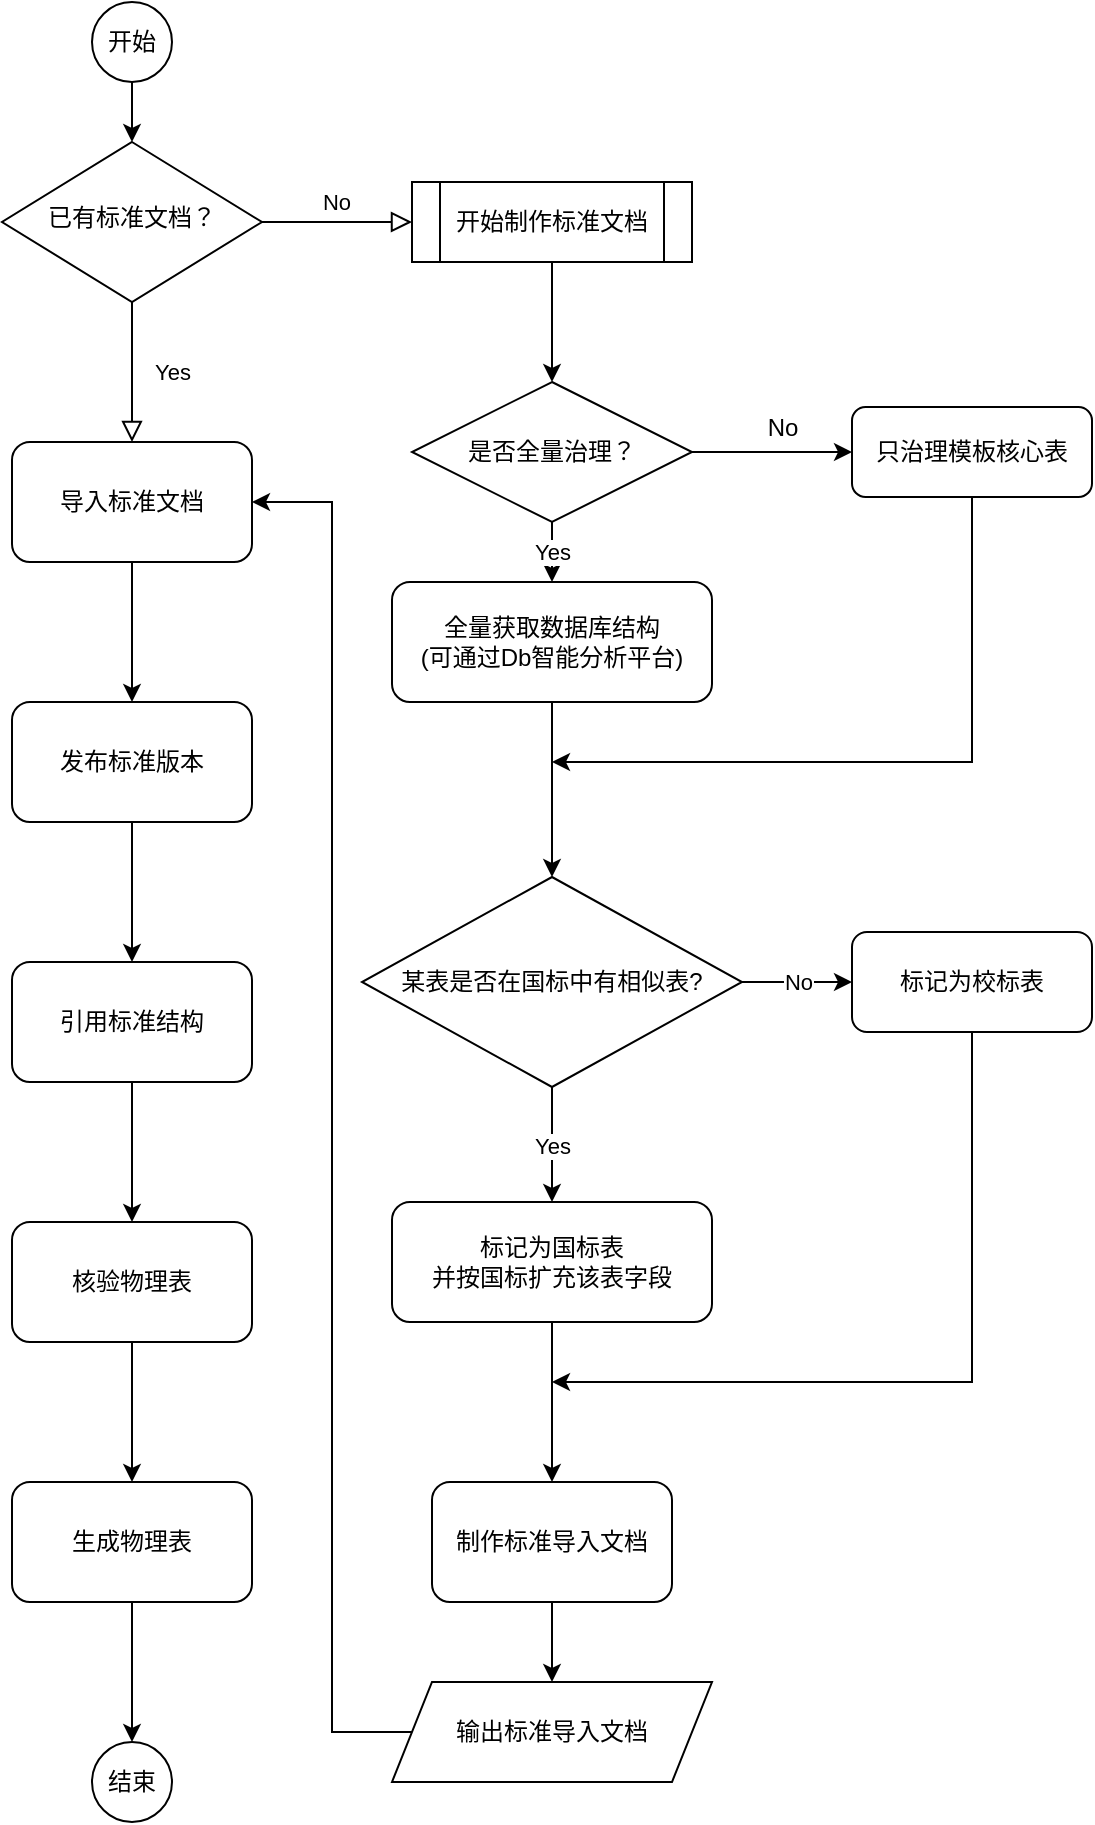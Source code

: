 <mxfile version="17.1.0" type="github">
  <diagram id="C5RBs43oDa-KdzZeNtuy" name="Page-1">
    <mxGraphModel dx="1038" dy="579" grid="1" gridSize="10" guides="1" tooltips="1" connect="1" arrows="1" fold="1" page="1" pageScale="1" pageWidth="827" pageHeight="1169" math="0" shadow="0">
      <root>
        <mxCell id="WIyWlLk6GJQsqaUBKTNV-0" />
        <mxCell id="WIyWlLk6GJQsqaUBKTNV-1" parent="WIyWlLk6GJQsqaUBKTNV-0" />
        <mxCell id="WIyWlLk6GJQsqaUBKTNV-4" value="Yes" style="rounded=0;html=1;jettySize=auto;orthogonalLoop=1;fontSize=11;endArrow=block;endFill=0;endSize=8;strokeWidth=1;shadow=0;labelBackgroundColor=none;edgeStyle=orthogonalEdgeStyle;" parent="WIyWlLk6GJQsqaUBKTNV-1" source="WIyWlLk6GJQsqaUBKTNV-6" target="rInoON52vW-KwZvUaWUU-11" edge="1">
          <mxGeometry y="20" relative="1" as="geometry">
            <mxPoint as="offset" />
            <mxPoint x="220" y="290" as="targetPoint" />
          </mxGeometry>
        </mxCell>
        <mxCell id="WIyWlLk6GJQsqaUBKTNV-5" value="No" style="edgeStyle=orthogonalEdgeStyle;rounded=0;html=1;jettySize=auto;orthogonalLoop=1;fontSize=11;endArrow=block;endFill=0;endSize=8;strokeWidth=1;shadow=0;labelBackgroundColor=none;entryX=0;entryY=0.5;entryDx=0;entryDy=0;" parent="WIyWlLk6GJQsqaUBKTNV-1" source="WIyWlLk6GJQsqaUBKTNV-6" target="rInoON52vW-KwZvUaWUU-10" edge="1">
          <mxGeometry y="10" relative="1" as="geometry">
            <mxPoint as="offset" />
            <mxPoint x="320" y="130" as="targetPoint" />
          </mxGeometry>
        </mxCell>
        <mxCell id="WIyWlLk6GJQsqaUBKTNV-6" value="已有标准文档？" style="rhombus;whiteSpace=wrap;html=1;shadow=0;fontFamily=Helvetica;fontSize=12;align=center;strokeWidth=1;spacing=6;spacingTop=-4;" parent="WIyWlLk6GJQsqaUBKTNV-1" vertex="1">
          <mxGeometry x="155" y="90" width="130" height="80" as="geometry" />
        </mxCell>
        <mxCell id="rInoON52vW-KwZvUaWUU-9" value="" style="edgeStyle=orthogonalEdgeStyle;rounded=0;orthogonalLoop=1;jettySize=auto;html=1;shadow=0;" edge="1" parent="WIyWlLk6GJQsqaUBKTNV-1" source="rInoON52vW-KwZvUaWUU-0" target="WIyWlLk6GJQsqaUBKTNV-6">
          <mxGeometry relative="1" as="geometry" />
        </mxCell>
        <mxCell id="rInoON52vW-KwZvUaWUU-0" value="开始" style="ellipse;whiteSpace=wrap;html=1;aspect=fixed;" vertex="1" parent="WIyWlLk6GJQsqaUBKTNV-1">
          <mxGeometry x="200" y="20" width="40" height="40" as="geometry" />
        </mxCell>
        <mxCell id="rInoON52vW-KwZvUaWUU-25" value="" style="edgeStyle=orthogonalEdgeStyle;rounded=0;orthogonalLoop=1;jettySize=auto;html=1;shadow=0;" edge="1" parent="WIyWlLk6GJQsqaUBKTNV-1" source="rInoON52vW-KwZvUaWUU-10" target="rInoON52vW-KwZvUaWUU-24">
          <mxGeometry relative="1" as="geometry" />
        </mxCell>
        <mxCell id="rInoON52vW-KwZvUaWUU-10" value="开始制作标准文档" style="shape=process;whiteSpace=wrap;html=1;backgroundOutline=1;" vertex="1" parent="WIyWlLk6GJQsqaUBKTNV-1">
          <mxGeometry x="360" y="110" width="140" height="40" as="geometry" />
        </mxCell>
        <mxCell id="rInoON52vW-KwZvUaWUU-13" value="" style="edgeStyle=orthogonalEdgeStyle;rounded=0;orthogonalLoop=1;jettySize=auto;html=1;shadow=0;" edge="1" parent="WIyWlLk6GJQsqaUBKTNV-1" source="rInoON52vW-KwZvUaWUU-11" target="rInoON52vW-KwZvUaWUU-12">
          <mxGeometry relative="1" as="geometry" />
        </mxCell>
        <mxCell id="rInoON52vW-KwZvUaWUU-11" value="导入标准文档" style="rounded=1;whiteSpace=wrap;html=1;" vertex="1" parent="WIyWlLk6GJQsqaUBKTNV-1">
          <mxGeometry x="160" y="240" width="120" height="60" as="geometry" />
        </mxCell>
        <mxCell id="rInoON52vW-KwZvUaWUU-15" value="" style="edgeStyle=orthogonalEdgeStyle;rounded=0;orthogonalLoop=1;jettySize=auto;html=1;shadow=0;" edge="1" parent="WIyWlLk6GJQsqaUBKTNV-1" source="rInoON52vW-KwZvUaWUU-12" target="rInoON52vW-KwZvUaWUU-14">
          <mxGeometry relative="1" as="geometry" />
        </mxCell>
        <mxCell id="rInoON52vW-KwZvUaWUU-12" value="发布标准版本" style="whiteSpace=wrap;html=1;rounded=1;" vertex="1" parent="WIyWlLk6GJQsqaUBKTNV-1">
          <mxGeometry x="160" y="370" width="120" height="60" as="geometry" />
        </mxCell>
        <mxCell id="rInoON52vW-KwZvUaWUU-17" value="" style="edgeStyle=orthogonalEdgeStyle;rounded=0;orthogonalLoop=1;jettySize=auto;html=1;shadow=0;" edge="1" parent="WIyWlLk6GJQsqaUBKTNV-1" source="rInoON52vW-KwZvUaWUU-14" target="rInoON52vW-KwZvUaWUU-16">
          <mxGeometry relative="1" as="geometry" />
        </mxCell>
        <mxCell id="rInoON52vW-KwZvUaWUU-14" value="引用标准结构" style="whiteSpace=wrap;html=1;rounded=1;" vertex="1" parent="WIyWlLk6GJQsqaUBKTNV-1">
          <mxGeometry x="160" y="500" width="120" height="60" as="geometry" />
        </mxCell>
        <mxCell id="rInoON52vW-KwZvUaWUU-58" value="" style="edgeStyle=orthogonalEdgeStyle;rounded=0;orthogonalLoop=1;jettySize=auto;html=1;shadow=0;" edge="1" parent="WIyWlLk6GJQsqaUBKTNV-1" source="rInoON52vW-KwZvUaWUU-16" target="rInoON52vW-KwZvUaWUU-57">
          <mxGeometry relative="1" as="geometry" />
        </mxCell>
        <mxCell id="rInoON52vW-KwZvUaWUU-16" value="核验物理表" style="whiteSpace=wrap;html=1;rounded=1;" vertex="1" parent="WIyWlLk6GJQsqaUBKTNV-1">
          <mxGeometry x="160" y="630" width="120" height="60" as="geometry" />
        </mxCell>
        <mxCell id="rInoON52vW-KwZvUaWUU-20" value="结束" style="ellipse;whiteSpace=wrap;html=1;aspect=fixed;" vertex="1" parent="WIyWlLk6GJQsqaUBKTNV-1">
          <mxGeometry x="200" y="890" width="40" height="40" as="geometry" />
        </mxCell>
        <mxCell id="rInoON52vW-KwZvUaWUU-24" value="是否全量治理？" style="rhombus;whiteSpace=wrap;html=1;" vertex="1" parent="WIyWlLk6GJQsqaUBKTNV-1">
          <mxGeometry x="360" y="210" width="140" height="70" as="geometry" />
        </mxCell>
        <mxCell id="rInoON52vW-KwZvUaWUU-60" style="edgeStyle=orthogonalEdgeStyle;rounded=0;orthogonalLoop=1;jettySize=auto;html=1;shadow=0;" edge="1" parent="WIyWlLk6GJQsqaUBKTNV-1" source="rInoON52vW-KwZvUaWUU-28">
          <mxGeometry relative="1" as="geometry">
            <mxPoint x="430" y="400" as="targetPoint" />
            <Array as="points">
              <mxPoint x="640" y="400" />
            </Array>
          </mxGeometry>
        </mxCell>
        <mxCell id="rInoON52vW-KwZvUaWUU-28" value="只治理模板核心表" style="whiteSpace=wrap;html=1;rounded=1;" vertex="1" parent="WIyWlLk6GJQsqaUBKTNV-1">
          <mxGeometry x="580" y="222.5" width="120" height="45" as="geometry" />
        </mxCell>
        <mxCell id="rInoON52vW-KwZvUaWUU-37" value="" style="group" vertex="1" connectable="0" parent="WIyWlLk6GJQsqaUBKTNV-1">
          <mxGeometry x="500" y="222.5" width="90" height="22" as="geometry" />
        </mxCell>
        <mxCell id="rInoON52vW-KwZvUaWUU-35" value="" style="group" vertex="1" connectable="0" parent="rInoON52vW-KwZvUaWUU-37">
          <mxGeometry width="90" height="22" as="geometry" />
        </mxCell>
        <mxCell id="rInoON52vW-KwZvUaWUU-30" value="No" style="text;html=1;align=center;verticalAlign=middle;resizable=0;points=[];autosize=1;strokeColor=none;fillColor=none;" vertex="1" parent="rInoON52vW-KwZvUaWUU-35">
          <mxGeometry x="30" width="30" height="20" as="geometry" />
        </mxCell>
        <mxCell id="rInoON52vW-KwZvUaWUU-34" value="" style="edgeStyle=orthogonalEdgeStyle;rounded=0;orthogonalLoop=1;jettySize=auto;html=1;shadow=0;entryX=0;entryY=0.5;entryDx=0;entryDy=0;exitX=1;exitY=0.5;exitDx=0;exitDy=0;" edge="1" parent="rInoON52vW-KwZvUaWUU-37" source="rInoON52vW-KwZvUaWUU-24" target="rInoON52vW-KwZvUaWUU-28">
          <mxGeometry relative="1" as="geometry">
            <mxPoint x="-10" y="109.5" as="sourcePoint" />
            <mxPoint x="80" y="109.5" as="targetPoint" />
          </mxGeometry>
        </mxCell>
        <mxCell id="rInoON52vW-KwZvUaWUU-38" value="" style="endArrow=classic;html=1;rounded=0;shadow=0;exitX=0.5;exitY=1;exitDx=0;exitDy=0;entryX=0.5;entryY=0;entryDx=0;entryDy=0;" edge="1" parent="WIyWlLk6GJQsqaUBKTNV-1" source="rInoON52vW-KwZvUaWUU-24" target="rInoON52vW-KwZvUaWUU-40">
          <mxGeometry relative="1" as="geometry">
            <mxPoint x="400" y="310" as="sourcePoint" />
            <mxPoint x="430" y="330" as="targetPoint" />
          </mxGeometry>
        </mxCell>
        <mxCell id="rInoON52vW-KwZvUaWUU-39" value="Yes" style="edgeLabel;resizable=0;html=1;align=center;verticalAlign=middle;" connectable="0" vertex="1" parent="rInoON52vW-KwZvUaWUU-38">
          <mxGeometry relative="1" as="geometry" />
        </mxCell>
        <mxCell id="rInoON52vW-KwZvUaWUU-46" value="" style="edgeStyle=orthogonalEdgeStyle;rounded=0;orthogonalLoop=1;jettySize=auto;html=1;shadow=0;" edge="1" parent="WIyWlLk6GJQsqaUBKTNV-1" source="rInoON52vW-KwZvUaWUU-40" target="rInoON52vW-KwZvUaWUU-43">
          <mxGeometry relative="1" as="geometry">
            <Array as="points">
              <mxPoint x="430" y="430" />
              <mxPoint x="430" y="430" />
            </Array>
          </mxGeometry>
        </mxCell>
        <mxCell id="rInoON52vW-KwZvUaWUU-40" value="全量获取数据库结构&lt;br&gt;(可通过Db智能分析平台)" style="rounded=1;whiteSpace=wrap;html=1;" vertex="1" parent="WIyWlLk6GJQsqaUBKTNV-1">
          <mxGeometry x="350" y="310" width="160" height="60" as="geometry" />
        </mxCell>
        <mxCell id="rInoON52vW-KwZvUaWUU-43" value="某表是否在国标中有相似表?" style="rhombus;whiteSpace=wrap;html=1;" vertex="1" parent="WIyWlLk6GJQsqaUBKTNV-1">
          <mxGeometry x="335" y="457.5" width="190" height="105" as="geometry" />
        </mxCell>
        <mxCell id="rInoON52vW-KwZvUaWUU-47" value="" style="endArrow=classic;html=1;rounded=0;shadow=0;exitX=0.5;exitY=1;exitDx=0;exitDy=0;entryX=0.5;entryY=0;entryDx=0;entryDy=0;" edge="1" parent="WIyWlLk6GJQsqaUBKTNV-1" source="rInoON52vW-KwZvUaWUU-43" target="rInoON52vW-KwZvUaWUU-49">
          <mxGeometry relative="1" as="geometry">
            <mxPoint x="370" y="610" as="sourcePoint" />
            <mxPoint x="430" y="610" as="targetPoint" />
          </mxGeometry>
        </mxCell>
        <mxCell id="rInoON52vW-KwZvUaWUU-48" value="Yes" style="edgeLabel;resizable=0;html=1;align=center;verticalAlign=middle;" connectable="0" vertex="1" parent="rInoON52vW-KwZvUaWUU-47">
          <mxGeometry relative="1" as="geometry" />
        </mxCell>
        <mxCell id="rInoON52vW-KwZvUaWUU-51" value="" style="edgeStyle=orthogonalEdgeStyle;rounded=0;orthogonalLoop=1;jettySize=auto;html=1;shadow=0;" edge="1" parent="WIyWlLk6GJQsqaUBKTNV-1" source="rInoON52vW-KwZvUaWUU-49" target="rInoON52vW-KwZvUaWUU-50">
          <mxGeometry relative="1" as="geometry" />
        </mxCell>
        <mxCell id="rInoON52vW-KwZvUaWUU-49" value="标记为国标表&lt;br&gt;并按国标扩充该表字段" style="rounded=1;whiteSpace=wrap;html=1;" vertex="1" parent="WIyWlLk6GJQsqaUBKTNV-1">
          <mxGeometry x="350" y="620" width="160" height="60" as="geometry" />
        </mxCell>
        <mxCell id="rInoON52vW-KwZvUaWUU-53" value="" style="edgeStyle=orthogonalEdgeStyle;rounded=0;orthogonalLoop=1;jettySize=auto;html=1;shadow=0;entryX=0.5;entryY=0;entryDx=0;entryDy=0;" edge="1" parent="WIyWlLk6GJQsqaUBKTNV-1" source="rInoON52vW-KwZvUaWUU-50" target="rInoON52vW-KwZvUaWUU-54">
          <mxGeometry relative="1" as="geometry">
            <mxPoint x="430" y="860" as="targetPoint" />
          </mxGeometry>
        </mxCell>
        <mxCell id="rInoON52vW-KwZvUaWUU-50" value="制作标准导入文档" style="rounded=1;whiteSpace=wrap;html=1;" vertex="1" parent="WIyWlLk6GJQsqaUBKTNV-1">
          <mxGeometry x="370" y="760" width="120" height="60" as="geometry" />
        </mxCell>
        <mxCell id="rInoON52vW-KwZvUaWUU-56" style="edgeStyle=orthogonalEdgeStyle;rounded=0;orthogonalLoop=1;jettySize=auto;html=1;shadow=0;entryX=1;entryY=0.5;entryDx=0;entryDy=0;" edge="1" parent="WIyWlLk6GJQsqaUBKTNV-1" source="rInoON52vW-KwZvUaWUU-54" target="rInoON52vW-KwZvUaWUU-11">
          <mxGeometry relative="1" as="geometry">
            <mxPoint x="220" y="210" as="targetPoint" />
            <Array as="points">
              <mxPoint x="320" y="885" />
              <mxPoint x="320" y="270" />
            </Array>
          </mxGeometry>
        </mxCell>
        <mxCell id="rInoON52vW-KwZvUaWUU-54" value="输出标准导入文档" style="shape=parallelogram;perimeter=parallelogramPerimeter;whiteSpace=wrap;html=1;fixedSize=1;" vertex="1" parent="WIyWlLk6GJQsqaUBKTNV-1">
          <mxGeometry x="350" y="860" width="160" height="50" as="geometry" />
        </mxCell>
        <mxCell id="rInoON52vW-KwZvUaWUU-59" value="" style="edgeStyle=orthogonalEdgeStyle;rounded=0;orthogonalLoop=1;jettySize=auto;html=1;shadow=0;" edge="1" parent="WIyWlLk6GJQsqaUBKTNV-1" source="rInoON52vW-KwZvUaWUU-57" target="rInoON52vW-KwZvUaWUU-20">
          <mxGeometry relative="1" as="geometry" />
        </mxCell>
        <mxCell id="rInoON52vW-KwZvUaWUU-57" value="生成物理表" style="whiteSpace=wrap;html=1;rounded=1;" vertex="1" parent="WIyWlLk6GJQsqaUBKTNV-1">
          <mxGeometry x="160" y="760" width="120" height="60" as="geometry" />
        </mxCell>
        <mxCell id="rInoON52vW-KwZvUaWUU-61" value="" style="endArrow=classic;html=1;rounded=0;shadow=0;" edge="1" parent="WIyWlLk6GJQsqaUBKTNV-1" source="rInoON52vW-KwZvUaWUU-43" target="rInoON52vW-KwZvUaWUU-63">
          <mxGeometry relative="1" as="geometry">
            <mxPoint x="525" y="510" as="sourcePoint" />
            <mxPoint x="625" y="510" as="targetPoint" />
          </mxGeometry>
        </mxCell>
        <mxCell id="rInoON52vW-KwZvUaWUU-62" value="No" style="edgeLabel;resizable=0;html=1;align=center;verticalAlign=middle;rounded=1;" connectable="0" vertex="1" parent="rInoON52vW-KwZvUaWUU-61">
          <mxGeometry relative="1" as="geometry" />
        </mxCell>
        <mxCell id="rInoON52vW-KwZvUaWUU-64" style="edgeStyle=orthogonalEdgeStyle;rounded=0;orthogonalLoop=1;jettySize=auto;html=1;shadow=0;" edge="1" parent="WIyWlLk6GJQsqaUBKTNV-1" source="rInoON52vW-KwZvUaWUU-63">
          <mxGeometry relative="1" as="geometry">
            <mxPoint x="430" y="710" as="targetPoint" />
            <Array as="points">
              <mxPoint x="640" y="710" />
            </Array>
          </mxGeometry>
        </mxCell>
        <mxCell id="rInoON52vW-KwZvUaWUU-63" value="标记为校标表" style="rounded=1;whiteSpace=wrap;html=1;" vertex="1" parent="WIyWlLk6GJQsqaUBKTNV-1">
          <mxGeometry x="580" y="485" width="120" height="50" as="geometry" />
        </mxCell>
      </root>
    </mxGraphModel>
  </diagram>
</mxfile>
